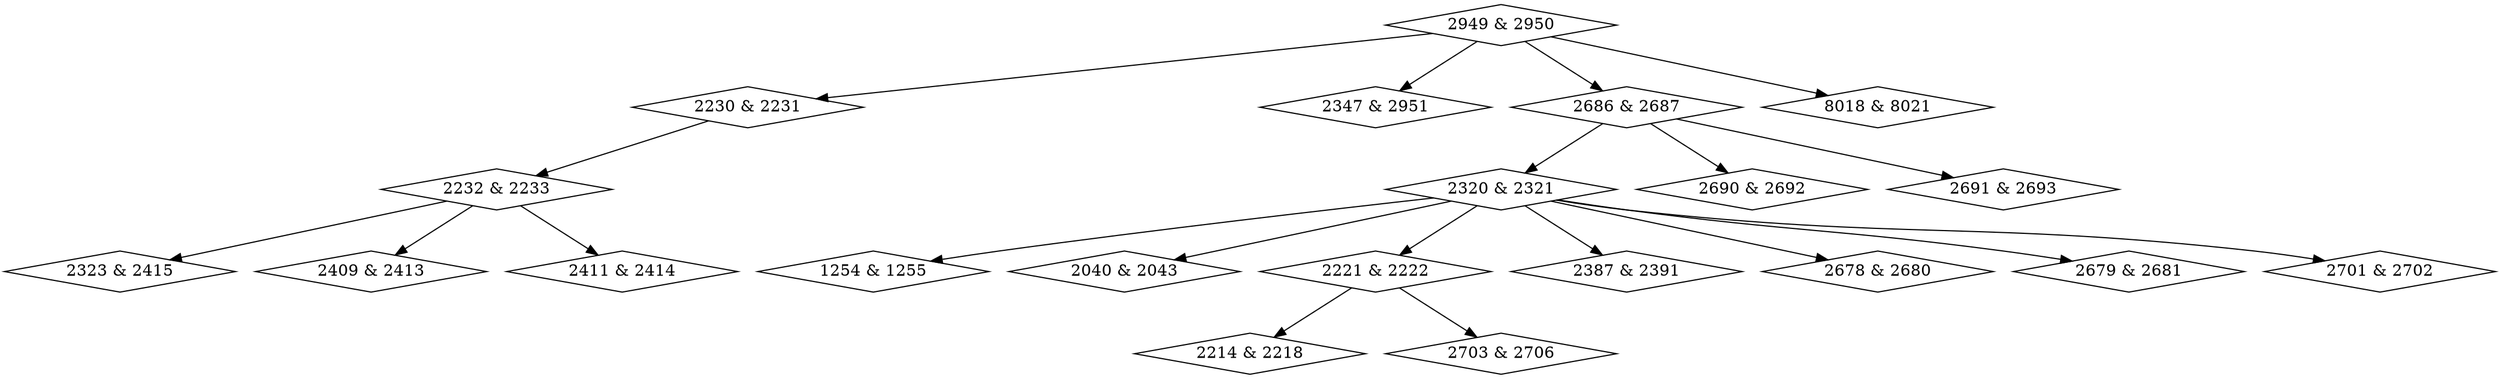 digraph {
0 [label = "1254 & 1255", shape = diamond];
1 [label = "2040 & 2043", shape = diamond];
2 [label = "2214 & 2218", shape = diamond];
3 [label = "2221 & 2222", shape = diamond];
4 [label = "2230 & 2231", shape = diamond];
5 [label = "2232 & 2233", shape = diamond];
6 [label = "2320 & 2321", shape = diamond];
7 [label = "2323 & 2415", shape = diamond];
8 [label = "2347 & 2951", shape = diamond];
9 [label = "2387 & 2391", shape = diamond];
10 [label = "2409 & 2413", shape = diamond];
11 [label = "2411 & 2414", shape = diamond];
12 [label = "2678 & 2680", shape = diamond];
13 [label = "2679 & 2681", shape = diamond];
14 [label = "2686 & 2687", shape = diamond];
15 [label = "2690 & 2692", shape = diamond];
16 [label = "2691 & 2693", shape = diamond];
17 [label = "2701 & 2702", shape = diamond];
18 [label = "2703 & 2706", shape = diamond];
19 [label = "2949 & 2950", shape = diamond];
20 [label = "8018 & 8021", shape = diamond];
3->2;
3->18;
4->5;
5->7;
5->10;
5->11;
6->0;
6->1;
6->3;
6->9;
6->12;
6->13;
6->17;
14->6;
14->15;
14->16;
19->4;
19->8;
19->14;
19->20;
}
